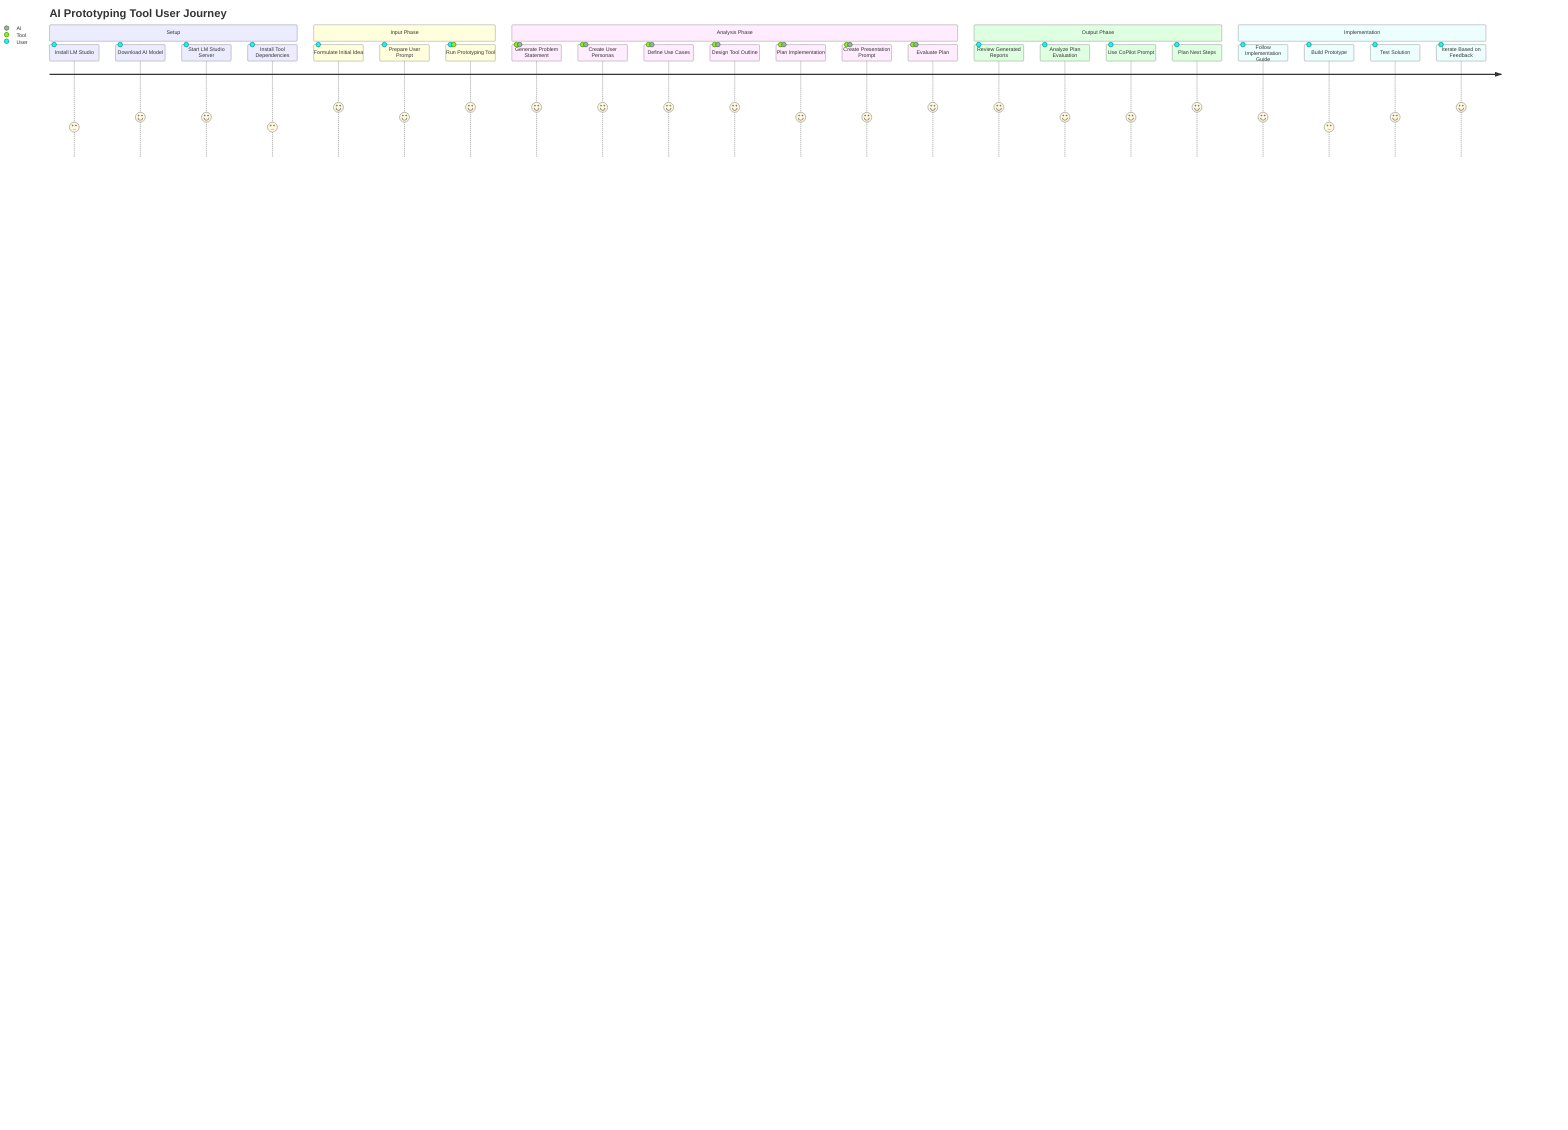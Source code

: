 journey
    title AI Prototyping Tool User Journey

    section Setup
      Install LM Studio: 3: User
      Download AI Model: 4: User
      Start LM Studio Server: 4: User
      Install Tool Dependencies: 3: User

    section Input Phase
      Formulate Initial Idea: 5: User
      Prepare User Prompt: 4: User
      Run Prototyping Tool: 5: User, Tool

    section Analysis Phase
      Generate Problem Statement: 5: Tool, AI
      Create User Personas: 5: Tool, AI
      Define Use Cases: 5: Tool, AI
      Design Tool Outline: 5: Tool, AI
      Plan Implementation: 4: Tool, AI
      Create Presentation Prompt: 4: Tool, AI
      Evaluate Plan: 5: Tool, AI

    section Output Phase
      Review Generated Reports: 5: User
      Analyze Plan Evaluation: 4: User
      Use CoPilot Prompt: 4: User
      Plan Next Steps: 5: User

    section Implementation
      Follow Implementation Guide: 4: User
      Build Prototype: 3: User
      Test Solution: 4: User
      Iterate Based on Feedback: 5: User